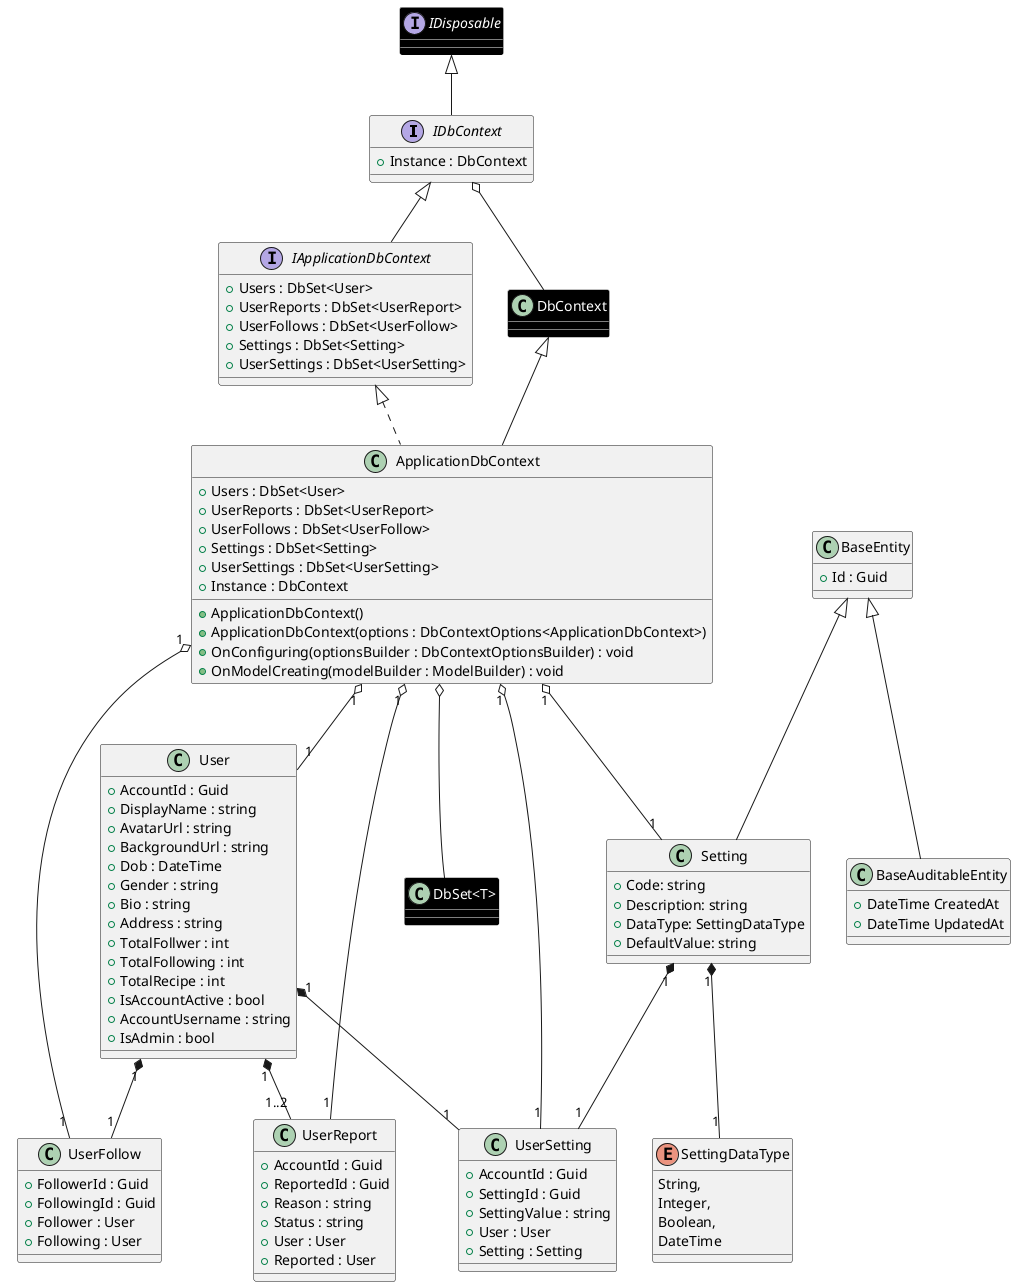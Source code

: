 @startuml UserDbContext

interface IDbContext extends IDisposable {
    +Instance : DbContext
}
' ========= Entity class =========
class BaseEntity {
    +Id : Guid
}

class BaseAuditableEntity extends BaseEntity {
    +DateTime CreatedAt
    +DateTime UpdatedAt
}

class User {
    + AccountId : Guid
    + DisplayName : string
    + AvatarUrl : string
    + BackgroundUrl : string
    + Dob : DateTime
    + Gender : string
    + Bio : string
    + Address : string
    + TotalFollwer : int
    + TotalFollowing : int
    + TotalRecipe : int
    + IsAccountActive : bool
    + AccountUsername : string
    + IsAdmin : bool
}

class Setting extends BaseEntity {
    + Code: string
    + Description: string
    + DataType: SettingDataType
    + DefaultValue: string
}

enum SettingDataType
{
    String,
    Integer,
    Boolean,
    DateTime
}

class UserFollow {
    + FollowerId : Guid
    + FollowingId : Guid
    + Follower : User
    + Following : User
}

class UserReport {
    + AccountId : Guid
    + ReportedId : Guid
    + Reason : string
    + Status : string
    + User : User
    + Reported : User
}

class UserSetting {
    + AccountId : Guid
    + SettingId : Guid
    + SettingValue : string
    + User : User
    + Setting : Setting
}

interface IApplicationDbContext extends IDbContext {
    + Users : DbSet<User>
    + UserReports : DbSet<UserReport>
    + UserFollows : DbSet<UserFollow>
    + Settings : DbSet<Setting>
    + UserSettings : DbSet<UserSetting>
}

class ApplicationDbContext extends DbContext implements IApplicationDbContext {
    + Users : DbSet<User>
    + UserReports : DbSet<UserReport>
    + UserFollows : DbSet<UserFollow>
    + Settings : DbSet<Setting>
    + UserSettings : DbSet<UserSetting>
    + Instance : DbContext
    + ApplicationDbContext()
    + ApplicationDbContext(options : DbContextOptions<ApplicationDbContext>)
    + OnConfiguring(optionsBuilder : DbContextOptionsBuilder) : void
    + OnModelCreating(modelBuilder : ModelBuilder) : void
}

' ========= Library class =========
interface IDisposable #black;line:white;text:white
class "DbSet<T>" #black;line:white;text:white
class DbContext #black;line:white;text:white

IDbContext o-- DbContext

ApplicationDbContext o-- "DbSet<T>"
ApplicationDbContext "1" o-- "1" Setting
ApplicationDbContext "1" o-- "1" User
ApplicationDbContext "1" o-- "1" UserFollow
ApplicationDbContext "1" o-- "1" UserReport
ApplicationDbContext "1" o-- "1" UserSetting

Setting "1" *-- "1" SettingDataType 
Setting "1" *-- "1" UserSetting
User "1" *-- "1" UserSetting
User "1" *-- "1" UserFollow
User "1" *-- "1..2" UserReport
' =========== Style ==============

ApplicationDbContext o-[hidden]down- "DbSet<T>"

@enduml